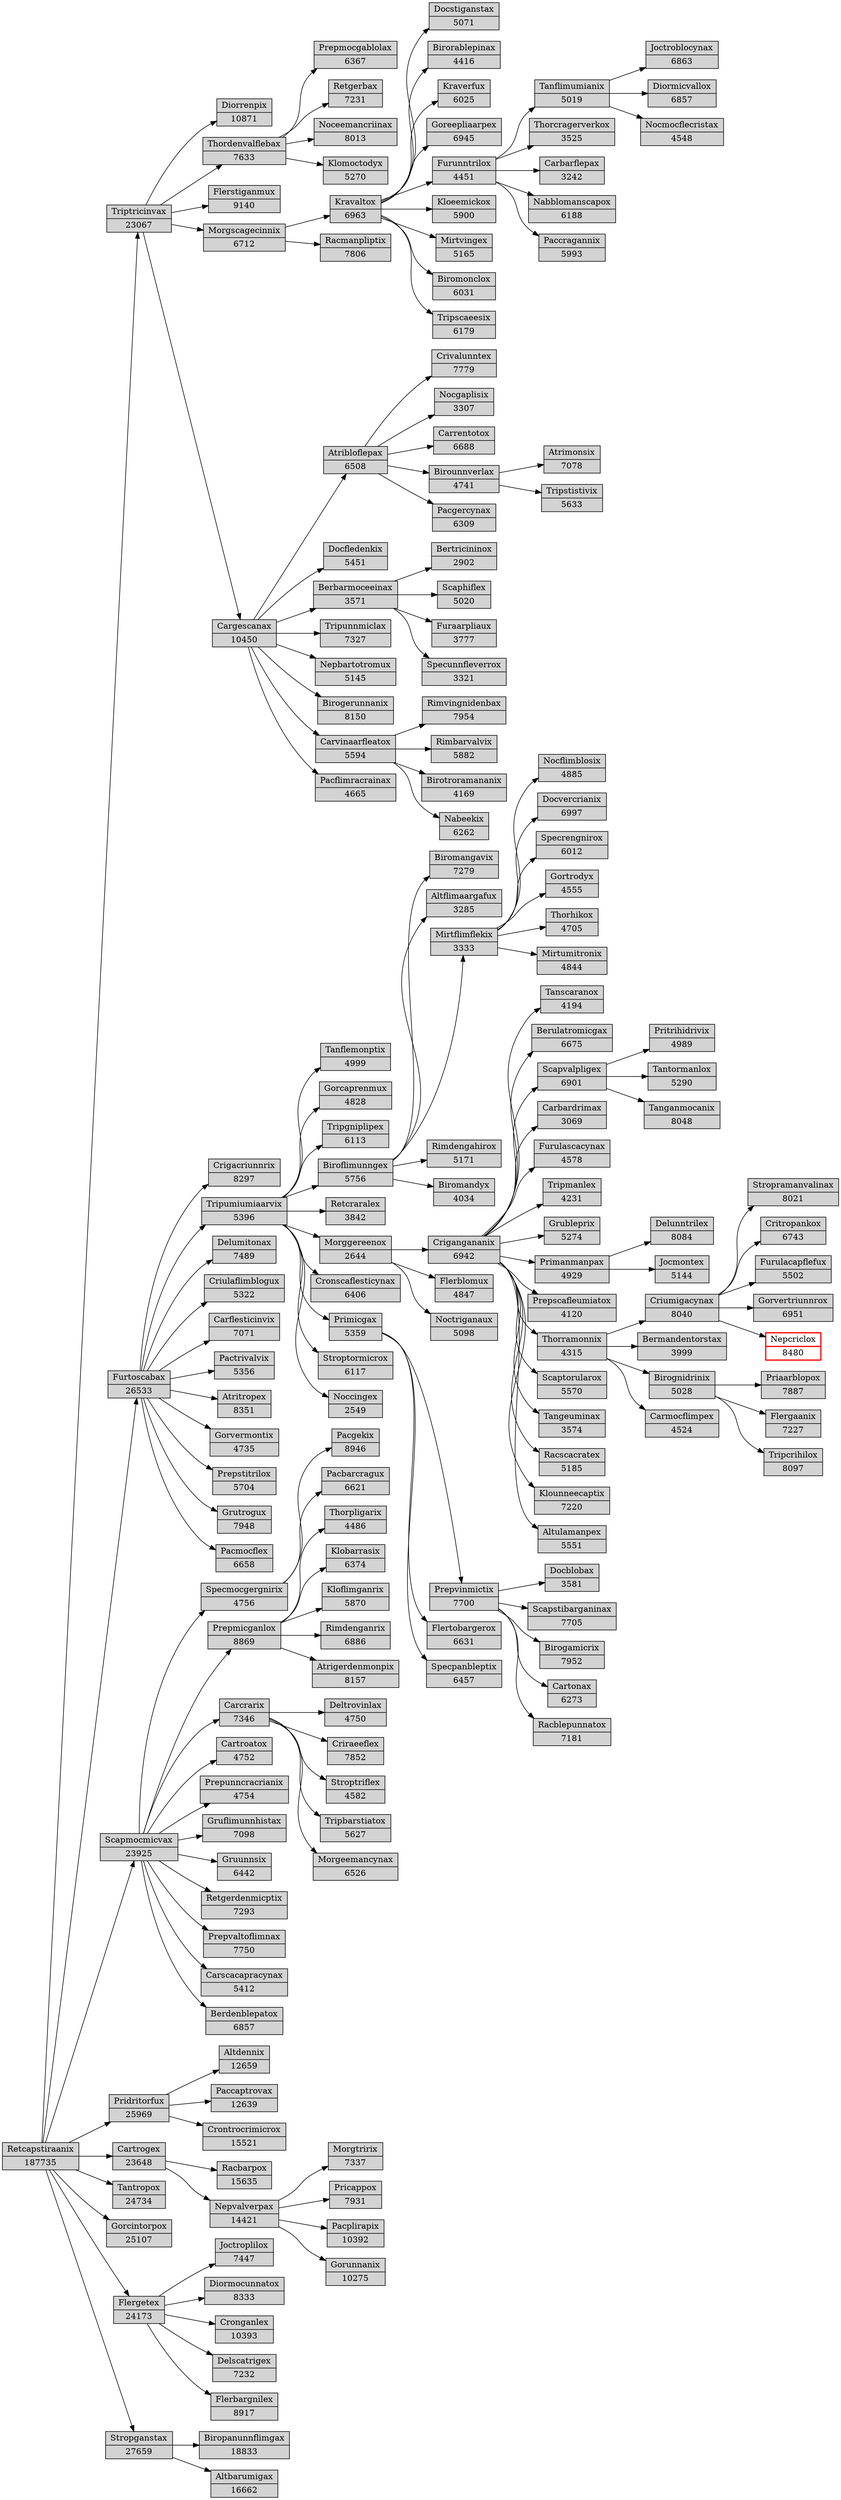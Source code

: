 digraph g { 
graph [rankdir=LR]
node [shape=record fillcolor=lightgrey style=filled]
  Retcapstiraanix [label="Retcapstiraanix|187735"]
  Triptricinvax [label="Triptricinvax|23067"]
  Diorrenpix [label="Diorrenpix|10871"]
  Thordenvalflebax [label="Thordenvalflebax|7633"]
  Prepmocgablolax [label="Prepmocgablolax|6367"]
  Retgerbax [label="Retgerbax|7231"]
  Noceemancriinax [label="Noceemancriinax|8013"]
  Klomoctodyx [label="Klomoctodyx|5270"]
  Flerstiganmux [label="Flerstiganmux|9140"]
  Morgscagecinnix [label="Morgscagecinnix|6712"]
  Kravaltox [label="Kravaltox|6963"]
  Docstiganstax [label="Docstiganstax|5071"]
  Birorablepinax [label="Birorablepinax|4416"]
  Kraverfux [label="Kraverfux|6025"]
  Goreepliaarpex [label="Goreepliaarpex|6945"]
  Furunntrilox [label="Furunntrilox|4451"]
  Tanflimumianix [label="Tanflimumianix|5019"]
  Joctroblocynax [label="Joctroblocynax|6863"]
  Diormicvallox [label="Diormicvallox|6857"]
  Nocmocflecristax [label="Nocmocflecristax|4548"]
  Thorcragerverkox [label="Thorcragerverkox|3525"]
  Carbarflepax [label="Carbarflepax|3242"]
  Nabblomanscapox [label="Nabblomanscapox|6188"]
  Paccragannix [label="Paccragannix|5993"]
  Kloeemickox [label="Kloeemickox|5900"]
  Mirtvingex [label="Mirtvingex|5165"]
  Biromonclox [label="Biromonclox|6031"]
  Tripscaeesix [label="Tripscaeesix|6179"]
  Racmanpliptix [label="Racmanpliptix|7806"]
  Cargescanax [label="Cargescanax|10450"]
  Atribloflepax [label="Atribloflepax|6508"]
  Crivalunntex [label="Crivalunntex|7779"]
  Nocgaplisix [label="Nocgaplisix|3307"]
  Carrentotox [label="Carrentotox|6688"]
  Birounnverlax [label="Birounnverlax|4741"]
  Atrimonsix [label="Atrimonsix|7078"]
  Tripstistivix [label="Tripstistivix|5633"]
  Pacgercynax [label="Pacgercynax|6309"]
  Docfledenkix [label="Docfledenkix|5451"]
  Berbarmoceeinax [label="Berbarmoceeinax|3571"]
  Bertricininox [label="Bertricininox|2902"]
  Scaphiflex [label="Scaphiflex|5020"]
  Furaarpliaux [label="Furaarpliaux|3777"]
  Specunnfleverrox [label="Specunnfleverrox|3321"]
  Tripunnmiclax [label="Tripunnmiclax|7327"]
  Nepbartotromux [label="Nepbartotromux|5145"]
  Birogerunnanix [label="Birogerunnanix|8150"]
  Carvinaarfleatox [label="Carvinaarfleatox|5594"]
  Rimvingnidenbax [label="Rimvingnidenbax|7954"]
  Rimbarvalvix [label="Rimbarvalvix|5882"]
  Birotroramananix [label="Birotroramananix|4169"]
  Nabeekix [label="Nabeekix|6262"]
  Pacflimracrainax [label="Pacflimracrainax|4665"]
  Furtoscabax [label="Furtoscabax|26533"]
  Crigacriunnrix [label="Crigacriunnrix|8297"]
  Tripumiumiaarvix [label="Tripumiumiaarvix|5396"]
  Tanflemonptix [label="Tanflemonptix|4999"]
  Gorcaprenmux [label="Gorcaprenmux|4828"]
  Tripgniplipex [label="Tripgniplipex|6113"]
  Biroflimunngex [label="Biroflimunngex|5756"]
  Biromangavix [label="Biromangavix|7279"]
  Altflimaargafux [label="Altflimaargafux|3285"]
  Mirtflimflekix [label="Mirtflimflekix|3333"]
  Nocflimblosix [label="Nocflimblosix|4885"]
  Docvercrianix [label="Docvercrianix|6997"]
  Specrengnirox [label="Specrengnirox|6012"]
  Gortrodyx [label="Gortrodyx|4555"]
  Thorhikox [label="Thorhikox|4705"]
  Mirtumitronix [label="Mirtumitronix|4844"]
  Rimdengahirox [label="Rimdengahirox|5171"]
  Biromandyx [label="Biromandyx|4034"]
  Retcraralex [label="Retcraralex|3842"]
  Morggereenox [label="Morggereenox|2644"]
  Crigangananix [label="Crigangananix|6942"]
  Tanscaranox [label="Tanscaranox|4194"]
  Berulatromicgax [label="Berulatromicgax|6675"]
  Scapvalpligex [label="Scapvalpligex|6901"]
  Pritrihidrivix [label="Pritrihidrivix|4989"]
  Tantormanlox [label="Tantormanlox|5290"]
  Tanganmocanix [label="Tanganmocanix|8048"]
  Carbardrimax [label="Carbardrimax|3069"]
  Furulascacynax [label="Furulascacynax|4578"]
  Tripmanlex [label="Tripmanlex|4231"]
  Grubleprix [label="Grubleprix|5274"]
  Primanmanpax [label="Primanmanpax|4929"]
  Delunntrilex [label="Delunntrilex|8084"]
  Jocmontex [label="Jocmontex|5144"]
  Prepscafleumiatox [label="Prepscafleumiatox|4120"]
  Thorramonnix [label="Thorramonnix|4315"]
  Criumigacynax [label="Criumigacynax|8040"]
  Stropramanvalinax [label="Stropramanvalinax|8021"]
  Critropankox [label="Critropankox|6743"]
  Furulacapflefux [label="Furulacapflefux|5502"]
  Gorvertriunnrox [label="Gorvertriunnrox|6951"]
  Nepcriclox [label="Nepcriclox|8480" color=red style=bold]
  Bermandentorstax [label="Bermandentorstax|3999"]
  Birognidrinix [label="Birognidrinix|5028"]
  Priaarblopox [label="Priaarblopox|7887"]
  Flergaanix [label="Flergaanix|7227"]
  Tripcrihilox [label="Tripcrihilox|8097"]
  Carmocflimpex [label="Carmocflimpex|4524"]
  Scaptorularox [label="Scaptorularox|5570"]
  Tangeuminax [label="Tangeuminax|3574"]
  Racscacratex [label="Racscacratex|5185"]
  Klounneecaptix [label="Klounneecaptix|7220"]
  Altulamanpex [label="Altulamanpex|5551"]
  Flerblomux [label="Flerblomux|4847"]
  Noctriganaux [label="Noctriganaux|5098"]
  Cronscaflesticynax [label="Cronscaflesticynax|6406"]
  Primicgax [label="Primicgax|5359"]
  Prepvinmictix [label="Prepvinmictix|7700"]
  Docblobax [label="Docblobax|3581"]
  Scapstibarganinax [label="Scapstibarganinax|7705"]
  Birogamicrix [label="Birogamicrix|7952"]
  Cartonax [label="Cartonax|6273"]
  Racblepunnatox [label="Racblepunnatox|7181"]
  Flertobargerox [label="Flertobargerox|6631"]
  Specpanbleptix [label="Specpanbleptix|6457"]
  Stroptormicrox [label="Stroptormicrox|6117"]
  Noccingex [label="Noccingex|2549"]
  Delumitonax [label="Delumitonax|7489"]
  Criulaflimblogux [label="Criulaflimblogux|5322"]
  Carflesticinvix [label="Carflesticinvix|7071"]
  Pactrivalvix [label="Pactrivalvix|5356"]
  Atritropex [label="Atritropex|8351"]
  Gorvermontix [label="Gorvermontix|4735"]
  Prepstitrilox [label="Prepstitrilox|5704"]
  Grutrogux [label="Grutrogux|7948"]
  Pacmocflex [label="Pacmocflex|6658"]
  Scapmocmicvax [label="Scapmocmicvax|23925"]
  Specmocgergnirix [label="Specmocgergnirix|4756"]
  Pacgekix [label="Pacgekix|8946"]
  Pacbarcragux [label="Pacbarcragux|6621"]
  Prepmicganlox [label="Prepmicganlox|8869"]
  Thorpligarix [label="Thorpligarix|4486"]
  Klobarrasix [label="Klobarrasix|6374"]
  Kloflimganrix [label="Kloflimganrix|5870"]
  Rimdenganrix [label="Rimdenganrix|6886"]
  Atrigerdenmonpix [label="Atrigerdenmonpix|8157"]
  Carcrarix [label="Carcrarix|7346"]
  Deltrovinlax [label="Deltrovinlax|4750"]
  Criraeeflex [label="Criraeeflex|7852"]
  Stroptriflex [label="Stroptriflex|4582"]
  Tripbarstiatox [label="Tripbarstiatox|5627"]
  Morgeemancynax [label="Morgeemancynax|6526"]
  Cartroatox [label="Cartroatox|4752"]
  Prepunncracrianix [label="Prepunncracrianix|4754"]
  Gruflimunnhistax [label="Gruflimunnhistax|7098"]
  Gruunnsix [label="Gruunnsix|6442"]
  Retgerdenmicptix [label="Retgerdenmicptix|7293"]
  Prepvaltoflimnax [label="Prepvaltoflimnax|7750"]
  Carscacapracynax [label="Carscacapracynax|5412"]
  Berdenblepatox [label="Berdenblepatox|6857"]
  Pridritorfux [label="Pridritorfux|25969"]
  Altdennix [label="Altdennix|12659"]
  Paccaptrovax [label="Paccaptrovax|12639"]
  Crontrocrimicrox [label="Crontrocrimicrox|15521"]
  Cartrogex [label="Cartrogex|23648"]
  Racbarpox [label="Racbarpox|15635"]
  Nepvalverpax [label="Nepvalverpax|14421"]
  Morgtririx [label="Morgtririx|7337"]
  Pricappox [label="Pricappox|7931"]
  Pacplirapix [label="Pacplirapix|10392"]
  Gorunnanix [label="Gorunnanix|10275"]
  Tantropox [label="Tantropox|24734"]
  Gorcintorpox [label="Gorcintorpox|25107"]
  Flergetex [label="Flergetex|24173"]
  Joctroplilox [label="Joctroplilox|7447"]
  Diormocunnatox [label="Diormocunnatox|8333"]
  Cronganlex [label="Cronganlex|10393"]
  Delscatrigex [label="Delscatrigex|7232"]
  Flerbargnilex [label="Flerbargnilex|8917"]
  Stropganstax [label="Stropganstax|27659"]
  Biropanunnflimgax [label="Biropanunnflimgax|18833"]
  Altbarumigax [label="Altbarumigax|16662"]
  Retcapstiraanix -> Triptricinvax;
  Retcapstiraanix -> Furtoscabax;
  Retcapstiraanix -> Scapmocmicvax;
  Retcapstiraanix -> Pridritorfux;
  Retcapstiraanix -> Cartrogex;
  Retcapstiraanix -> Tantropox;
  Retcapstiraanix -> Gorcintorpox;
  Retcapstiraanix -> Flergetex;
  Retcapstiraanix -> Stropganstax;
  Triptricinvax -> Diorrenpix;
  Triptricinvax -> Thordenvalflebax;
  Triptricinvax -> Flerstiganmux;
  Triptricinvax -> Morgscagecinnix;
  Triptricinvax -> Cargescanax;
  Thordenvalflebax -> Prepmocgablolax;
  Thordenvalflebax -> Retgerbax;
  Thordenvalflebax -> Noceemancriinax;
  Thordenvalflebax -> Klomoctodyx;
  Morgscagecinnix -> Kravaltox;
  Morgscagecinnix -> Racmanpliptix;
  Kravaltox -> Docstiganstax;
  Kravaltox -> Birorablepinax;
  Kravaltox -> Kraverfux;
  Kravaltox -> Goreepliaarpex;
  Kravaltox -> Furunntrilox;
  Kravaltox -> Kloeemickox;
  Kravaltox -> Mirtvingex;
  Kravaltox -> Biromonclox;
  Kravaltox -> Tripscaeesix;
  Furunntrilox -> Tanflimumianix;
  Furunntrilox -> Thorcragerverkox;
  Furunntrilox -> Carbarflepax;
  Furunntrilox -> Nabblomanscapox;
  Furunntrilox -> Paccragannix;
  Tanflimumianix -> Joctroblocynax;
  Tanflimumianix -> Diormicvallox;
  Tanflimumianix -> Nocmocflecristax;
  Cargescanax -> Atribloflepax;
  Cargescanax -> Docfledenkix;
  Cargescanax -> Berbarmoceeinax;
  Cargescanax -> Tripunnmiclax;
  Cargescanax -> Nepbartotromux;
  Cargescanax -> Birogerunnanix;
  Cargescanax -> Carvinaarfleatox;
  Cargescanax -> Pacflimracrainax;
  Atribloflepax -> Crivalunntex;
  Atribloflepax -> Nocgaplisix;
  Atribloflepax -> Carrentotox;
  Atribloflepax -> Birounnverlax;
  Atribloflepax -> Pacgercynax;
  Birounnverlax -> Atrimonsix;
  Birounnverlax -> Tripstistivix;
  Berbarmoceeinax -> Bertricininox;
  Berbarmoceeinax -> Scaphiflex;
  Berbarmoceeinax -> Furaarpliaux;
  Berbarmoceeinax -> Specunnfleverrox;
  Carvinaarfleatox -> Rimvingnidenbax;
  Carvinaarfleatox -> Rimbarvalvix;
  Carvinaarfleatox -> Birotroramananix;
  Carvinaarfleatox -> Nabeekix;
  Furtoscabax -> Crigacriunnrix;
  Furtoscabax -> Tripumiumiaarvix;
  Furtoscabax -> Delumitonax;
  Furtoscabax -> Criulaflimblogux;
  Furtoscabax -> Carflesticinvix;
  Furtoscabax -> Pactrivalvix;
  Furtoscabax -> Atritropex;
  Furtoscabax -> Gorvermontix;
  Furtoscabax -> Prepstitrilox;
  Furtoscabax -> Grutrogux;
  Furtoscabax -> Pacmocflex;
  Tripumiumiaarvix -> Tanflemonptix;
  Tripumiumiaarvix -> Gorcaprenmux;
  Tripumiumiaarvix -> Tripgniplipex;
  Tripumiumiaarvix -> Biroflimunngex;
  Tripumiumiaarvix -> Retcraralex;
  Tripumiumiaarvix -> Morggereenox;
  Tripumiumiaarvix -> Cronscaflesticynax;
  Tripumiumiaarvix -> Primicgax;
  Tripumiumiaarvix -> Stroptormicrox;
  Tripumiumiaarvix -> Noccingex;
  Biroflimunngex -> Biromangavix;
  Biroflimunngex -> Altflimaargafux;
  Biroflimunngex -> Mirtflimflekix;
  Biroflimunngex -> Rimdengahirox;
  Biroflimunngex -> Biromandyx;
  Mirtflimflekix -> Nocflimblosix;
  Mirtflimflekix -> Docvercrianix;
  Mirtflimflekix -> Specrengnirox;
  Mirtflimflekix -> Gortrodyx;
  Mirtflimflekix -> Thorhikox;
  Mirtflimflekix -> Mirtumitronix;
  Morggereenox -> Crigangananix;
  Morggereenox -> Flerblomux;
  Morggereenox -> Noctriganaux;
  Crigangananix -> Tanscaranox;
  Crigangananix -> Berulatromicgax;
  Crigangananix -> Scapvalpligex;
  Crigangananix -> Carbardrimax;
  Crigangananix -> Furulascacynax;
  Crigangananix -> Tripmanlex;
  Crigangananix -> Grubleprix;
  Crigangananix -> Primanmanpax;
  Crigangananix -> Prepscafleumiatox;
  Crigangananix -> Thorramonnix;
  Crigangananix -> Scaptorularox;
  Crigangananix -> Tangeuminax;
  Crigangananix -> Racscacratex;
  Crigangananix -> Klounneecaptix;
  Crigangananix -> Altulamanpex;
  Scapvalpligex -> Pritrihidrivix;
  Scapvalpligex -> Tantormanlox;
  Scapvalpligex -> Tanganmocanix;
  Primanmanpax -> Delunntrilex;
  Primanmanpax -> Jocmontex;
  Thorramonnix -> Criumigacynax;
  Thorramonnix -> Bermandentorstax;
  Thorramonnix -> Birognidrinix;
  Thorramonnix -> Carmocflimpex;
  Criumigacynax -> Stropramanvalinax;
  Criumigacynax -> Critropankox;
  Criumigacynax -> Furulacapflefux;
  Criumigacynax -> Gorvertriunnrox;
  Criumigacynax -> Nepcriclox;
  Birognidrinix -> Priaarblopox;
  Birognidrinix -> Flergaanix;
  Birognidrinix -> Tripcrihilox;
  Primicgax -> Prepvinmictix;
  Primicgax -> Flertobargerox;
  Primicgax -> Specpanbleptix;
  Prepvinmictix -> Docblobax;
  Prepvinmictix -> Scapstibarganinax;
  Prepvinmictix -> Birogamicrix;
  Prepvinmictix -> Cartonax;
  Prepvinmictix -> Racblepunnatox;
  Scapmocmicvax -> Specmocgergnirix;
  Scapmocmicvax -> Prepmicganlox;
  Scapmocmicvax -> Carcrarix;
  Scapmocmicvax -> Cartroatox;
  Scapmocmicvax -> Prepunncracrianix;
  Scapmocmicvax -> Gruflimunnhistax;
  Scapmocmicvax -> Gruunnsix;
  Scapmocmicvax -> Retgerdenmicptix;
  Scapmocmicvax -> Prepvaltoflimnax;
  Scapmocmicvax -> Carscacapracynax;
  Scapmocmicvax -> Berdenblepatox;
  Specmocgergnirix -> Pacgekix;
  Specmocgergnirix -> Pacbarcragux;
  Prepmicganlox -> Thorpligarix;
  Prepmicganlox -> Klobarrasix;
  Prepmicganlox -> Kloflimganrix;
  Prepmicganlox -> Rimdenganrix;
  Prepmicganlox -> Atrigerdenmonpix;
  Carcrarix -> Deltrovinlax;
  Carcrarix -> Criraeeflex;
  Carcrarix -> Stroptriflex;
  Carcrarix -> Tripbarstiatox;
  Carcrarix -> Morgeemancynax;
  Pridritorfux -> Altdennix;
  Pridritorfux -> Paccaptrovax;
  Pridritorfux -> Crontrocrimicrox;
  Cartrogex -> Racbarpox;
  Cartrogex -> Nepvalverpax;
  Nepvalverpax -> Morgtririx;
  Nepvalverpax -> Pricappox;
  Nepvalverpax -> Pacplirapix;
  Nepvalverpax -> Gorunnanix;
  Flergetex -> Joctroplilox;
  Flergetex -> Diormocunnatox;
  Flergetex -> Cronganlex;
  Flergetex -> Delscatrigex;
  Flergetex -> Flerbargnilex;
  Stropganstax -> Biropanunnflimgax;
  Stropganstax -> Altbarumigax;
}
